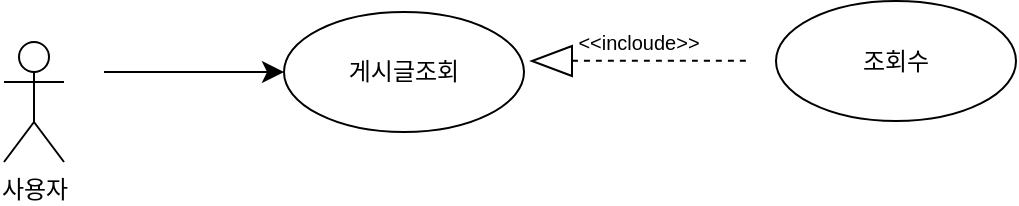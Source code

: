 <mxfile version="26.0.16">
  <diagram name="페이지-1" id="NCgsu8iIg9iRTJlCT1Y8">
    <mxGraphModel dx="164" dy="-211" grid="0" gridSize="10" guides="1" tooltips="1" connect="1" arrows="1" fold="1" page="0" pageScale="1" pageWidth="827" pageHeight="1169" math="0" shadow="0">
      <root>
        <mxCell id="0" />
        <mxCell id="1" parent="0" />
        <mxCell id="rX0uAz9SxRBsIbY8hzxI-5" value="사용자" style="shape=umlActor;verticalLabelPosition=bottom;verticalAlign=top;html=1;outlineConnect=0;" vertex="1" parent="1">
          <mxGeometry x="30" y="675" width="30" height="60" as="geometry" />
        </mxCell>
        <mxCell id="rX0uAz9SxRBsIbY8hzxI-9" value="게시글조회" style="ellipse;whiteSpace=wrap;html=1;" vertex="1" parent="1">
          <mxGeometry x="170" y="660" width="120" height="60" as="geometry" />
        </mxCell>
        <mxCell id="rX0uAz9SxRBsIbY8hzxI-10" value="" style="endArrow=classic;html=1;rounded=0;fontSize=12;startSize=8;endSize=8;curved=1;entryX=0;entryY=0.5;entryDx=0;entryDy=0;" edge="1" parent="1" target="rX0uAz9SxRBsIbY8hzxI-9">
          <mxGeometry width="50" height="50" relative="1" as="geometry">
            <mxPoint x="80" y="690" as="sourcePoint" />
            <mxPoint x="170" y="710" as="targetPoint" />
          </mxGeometry>
        </mxCell>
        <mxCell id="rX0uAz9SxRBsIbY8hzxI-11" value="조회수" style="ellipse;whiteSpace=wrap;html=1;" vertex="1" parent="1">
          <mxGeometry x="416" y="654.5" width="120" height="60" as="geometry" />
        </mxCell>
        <mxCell id="rX0uAz9SxRBsIbY8hzxI-12" value="" style="endArrow=none;dashed=1;html=1;rounded=0;fontSize=12;startSize=8;endSize=8;curved=1;exitX=1;exitY=0.5;exitDx=0;exitDy=0;" edge="1" parent="1">
          <mxGeometry width="50" height="50" relative="1" as="geometry">
            <mxPoint x="314" y="684.38" as="sourcePoint" />
            <mxPoint x="404" y="684.38" as="targetPoint" />
          </mxGeometry>
        </mxCell>
        <mxCell id="rX0uAz9SxRBsIbY8hzxI-13" value="&lt;font style=&quot;font-size: 10px; font-weight: normal;&quot;&gt;&amp;lt;&amp;lt;incloude&amp;gt;&amp;gt;&lt;/font&gt;" style="text;strokeColor=none;fillColor=none;html=1;fontSize=24;fontStyle=1;verticalAlign=middle;align=center;" vertex="1" parent="1">
          <mxGeometry x="314" y="662" width="66" height="17" as="geometry" />
        </mxCell>
        <mxCell id="rX0uAz9SxRBsIbY8hzxI-15" value="" style="endArrow=none;dashed=1;html=1;rounded=0;fontSize=12;startSize=8;endSize=8;curved=1;exitX=1;exitY=0.5;exitDx=0;exitDy=0;" edge="1" parent="1" target="rX0uAz9SxRBsIbY8hzxI-14">
          <mxGeometry width="50" height="50" relative="1" as="geometry">
            <mxPoint x="295" y="684.5" as="sourcePoint" />
            <mxPoint x="378" y="684.5" as="targetPoint" />
          </mxGeometry>
        </mxCell>
        <mxCell id="rX0uAz9SxRBsIbY8hzxI-14" value="" style="triangle;whiteSpace=wrap;html=1;direction=west;" vertex="1" parent="1">
          <mxGeometry x="294" y="677" width="20" height="15" as="geometry" />
        </mxCell>
      </root>
    </mxGraphModel>
  </diagram>
</mxfile>
